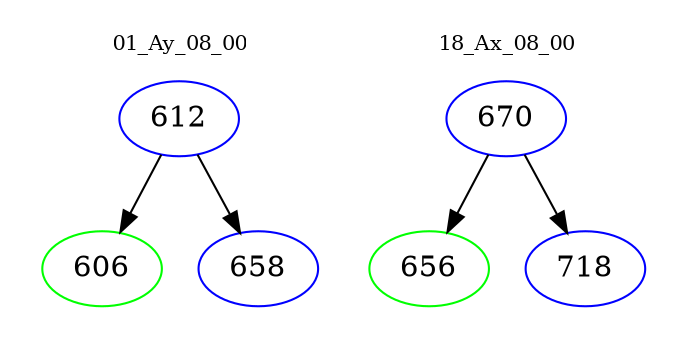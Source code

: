 digraph{
subgraph cluster_0 {
color = white
label = "01_Ay_08_00";
fontsize=10;
T0_612 [label="612", color="blue"]
T0_612 -> T0_606 [color="black"]
T0_606 [label="606", color="green"]
T0_612 -> T0_658 [color="black"]
T0_658 [label="658", color="blue"]
}
subgraph cluster_1 {
color = white
label = "18_Ax_08_00";
fontsize=10;
T1_670 [label="670", color="blue"]
T1_670 -> T1_656 [color="black"]
T1_656 [label="656", color="green"]
T1_670 -> T1_718 [color="black"]
T1_718 [label="718", color="blue"]
}
}
